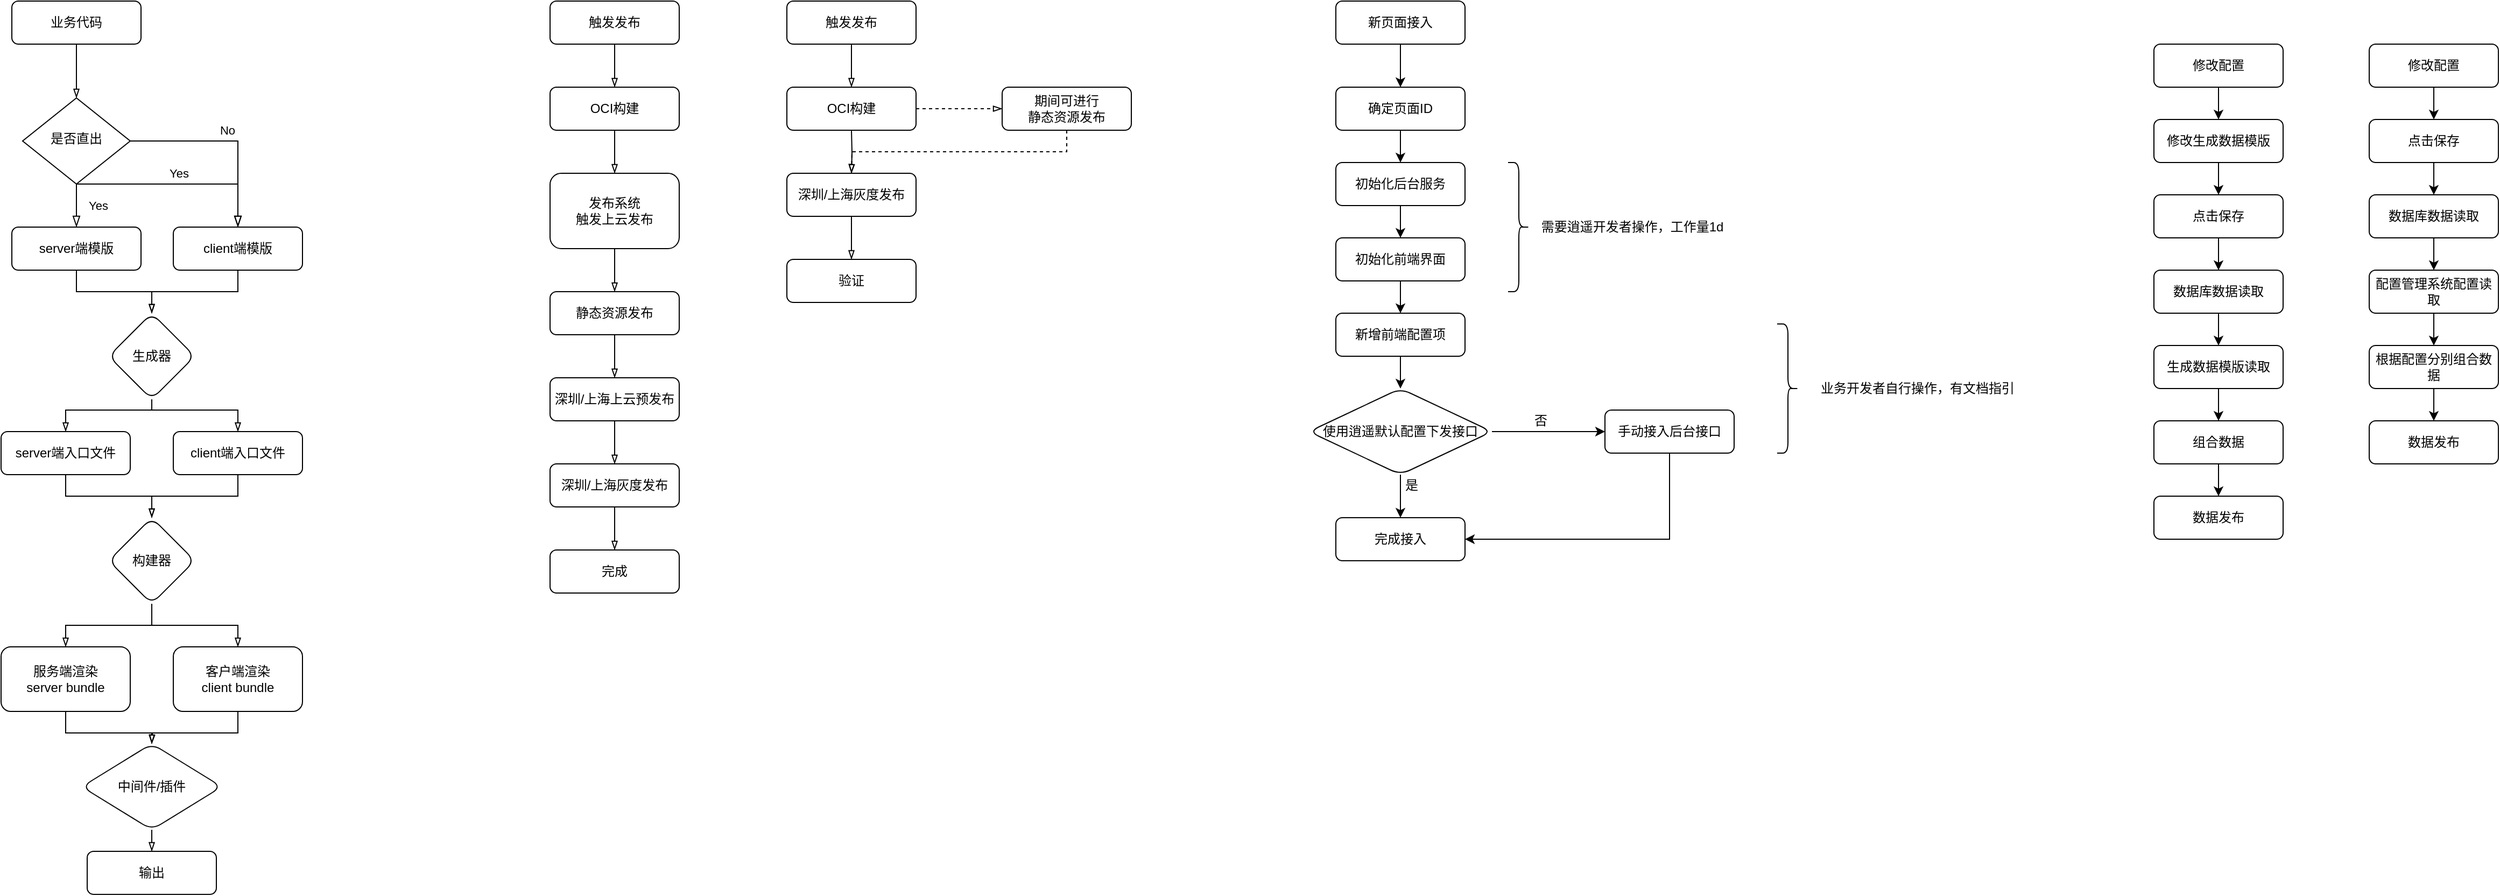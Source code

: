 <mxfile version="20.8.18" type="github">
  <diagram id="C5RBs43oDa-KdzZeNtuy" name="Page-1">
    <mxGraphModel dx="1242" dy="795" grid="1" gridSize="10" guides="1" tooltips="1" connect="1" arrows="1" fold="1" page="1" pageScale="1" pageWidth="827" pageHeight="1169" math="0" shadow="0">
      <root>
        <mxCell id="WIyWlLk6GJQsqaUBKTNV-0" />
        <mxCell id="WIyWlLk6GJQsqaUBKTNV-1" parent="WIyWlLk6GJQsqaUBKTNV-0" />
        <mxCell id="hp7awR136EcU53atFRj2-7" value="" style="edgeStyle=orthogonalEdgeStyle;rounded=0;orthogonalLoop=1;jettySize=auto;html=1;endArrow=blockThin;endFill=0;" parent="WIyWlLk6GJQsqaUBKTNV-1" source="WIyWlLk6GJQsqaUBKTNV-3" target="WIyWlLk6GJQsqaUBKTNV-6" edge="1">
          <mxGeometry relative="1" as="geometry" />
        </mxCell>
        <mxCell id="WIyWlLk6GJQsqaUBKTNV-3" value="业务代码" style="rounded=1;whiteSpace=wrap;html=1;fontSize=12;glass=0;strokeWidth=1;shadow=0;" parent="WIyWlLk6GJQsqaUBKTNV-1" vertex="1">
          <mxGeometry x="160" y="80" width="120" height="40" as="geometry" />
        </mxCell>
        <mxCell id="WIyWlLk6GJQsqaUBKTNV-4" value="Yes" style="rounded=0;html=1;jettySize=auto;orthogonalLoop=1;fontSize=11;endArrow=blockThin;endFill=0;endSize=8;strokeWidth=1;shadow=0;labelBackgroundColor=none;edgeStyle=orthogonalEdgeStyle;" parent="WIyWlLk6GJQsqaUBKTNV-1" source="WIyWlLk6GJQsqaUBKTNV-6" edge="1">
          <mxGeometry y="20" relative="1" as="geometry">
            <mxPoint as="offset" />
            <mxPoint x="220" y="290" as="targetPoint" />
          </mxGeometry>
        </mxCell>
        <mxCell id="WIyWlLk6GJQsqaUBKTNV-5" value="No" style="edgeStyle=orthogonalEdgeStyle;rounded=0;html=1;jettySize=auto;orthogonalLoop=1;fontSize=11;endArrow=blockThin;endFill=0;endSize=8;strokeWidth=1;shadow=0;labelBackgroundColor=none;" parent="WIyWlLk6GJQsqaUBKTNV-1" source="WIyWlLk6GJQsqaUBKTNV-6" target="WIyWlLk6GJQsqaUBKTNV-7" edge="1">
          <mxGeometry y="10" relative="1" as="geometry">
            <mxPoint as="offset" />
          </mxGeometry>
        </mxCell>
        <mxCell id="WIyWlLk6GJQsqaUBKTNV-6" value="是否直出" style="rhombus;whiteSpace=wrap;html=1;shadow=0;fontFamily=Helvetica;fontSize=12;align=center;strokeWidth=1;spacing=6;spacingTop=-4;" parent="WIyWlLk6GJQsqaUBKTNV-1" vertex="1">
          <mxGeometry x="170" y="170" width="100" height="80" as="geometry" />
        </mxCell>
        <mxCell id="hp7awR136EcU53atFRj2-22" style="edgeStyle=orthogonalEdgeStyle;rounded=0;orthogonalLoop=1;jettySize=auto;html=1;exitX=0.5;exitY=1;exitDx=0;exitDy=0;entryX=0.5;entryY=0;entryDx=0;entryDy=0;endArrow=blockThin;endFill=0;" parent="WIyWlLk6GJQsqaUBKTNV-1" source="WIyWlLk6GJQsqaUBKTNV-7" target="hp7awR136EcU53atFRj2-20" edge="1">
          <mxGeometry relative="1" as="geometry">
            <Array as="points">
              <mxPoint x="370" y="350" />
              <mxPoint x="290" y="350" />
            </Array>
          </mxGeometry>
        </mxCell>
        <mxCell id="WIyWlLk6GJQsqaUBKTNV-7" value="client端模版" style="rounded=1;whiteSpace=wrap;html=1;fontSize=12;glass=0;strokeWidth=1;shadow=0;" parent="WIyWlLk6GJQsqaUBKTNV-1" vertex="1">
          <mxGeometry x="310" y="290" width="120" height="40" as="geometry" />
        </mxCell>
        <mxCell id="hp7awR136EcU53atFRj2-21" value="" style="edgeStyle=orthogonalEdgeStyle;rounded=0;orthogonalLoop=1;jettySize=auto;html=1;endArrow=blockThin;endFill=0;" parent="WIyWlLk6GJQsqaUBKTNV-1" source="hp7awR136EcU53atFRj2-1" target="hp7awR136EcU53atFRj2-20" edge="1">
          <mxGeometry relative="1" as="geometry" />
        </mxCell>
        <mxCell id="hp7awR136EcU53atFRj2-1" value="server端模版" style="rounded=1;whiteSpace=wrap;html=1;fontSize=12;glass=0;strokeWidth=1;shadow=0;" parent="WIyWlLk6GJQsqaUBKTNV-1" vertex="1">
          <mxGeometry x="160" y="290" width="120" height="40" as="geometry" />
        </mxCell>
        <mxCell id="hp7awR136EcU53atFRj2-2" style="edgeStyle=orthogonalEdgeStyle;rounded=0;orthogonalLoop=1;jettySize=auto;html=1;exitX=0.5;exitY=1;exitDx=0;exitDy=0;" parent="WIyWlLk6GJQsqaUBKTNV-1" source="WIyWlLk6GJQsqaUBKTNV-6" target="WIyWlLk6GJQsqaUBKTNV-6" edge="1">
          <mxGeometry relative="1" as="geometry" />
        </mxCell>
        <mxCell id="hp7awR136EcU53atFRj2-4" value="Yes" style="edgeStyle=orthogonalEdgeStyle;rounded=0;html=1;jettySize=auto;orthogonalLoop=1;fontSize=11;endArrow=blockThin;endFill=0;endSize=8;strokeWidth=1;shadow=0;labelBackgroundColor=none;exitX=0.5;exitY=1;exitDx=0;exitDy=0;entryX=0.5;entryY=0;entryDx=0;entryDy=0;" parent="WIyWlLk6GJQsqaUBKTNV-1" source="WIyWlLk6GJQsqaUBKTNV-6" target="WIyWlLk6GJQsqaUBKTNV-7" edge="1">
          <mxGeometry y="10" relative="1" as="geometry">
            <mxPoint as="offset" />
            <mxPoint x="280" y="220" as="sourcePoint" />
            <mxPoint x="380" y="280" as="targetPoint" />
            <Array as="points">
              <mxPoint x="370" y="250" />
            </Array>
          </mxGeometry>
        </mxCell>
        <mxCell id="hp7awR136EcU53atFRj2-15" value="" style="edgeStyle=orthogonalEdgeStyle;rounded=0;orthogonalLoop=1;jettySize=auto;html=1;endArrow=blockThin;endFill=0;" parent="WIyWlLk6GJQsqaUBKTNV-1" source="hp7awR136EcU53atFRj2-8" edge="1">
          <mxGeometry x="0.5" y="30" relative="1" as="geometry">
            <mxPoint x="290" y="560" as="targetPoint" />
            <Array as="points">
              <mxPoint x="370" y="540" />
              <mxPoint x="290" y="540" />
            </Array>
            <mxPoint as="offset" />
          </mxGeometry>
        </mxCell>
        <mxCell id="hp7awR136EcU53atFRj2-8" value="client端入口文件" style="rounded=1;whiteSpace=wrap;html=1;fontSize=12;glass=0;strokeWidth=1;shadow=0;" parent="WIyWlLk6GJQsqaUBKTNV-1" vertex="1">
          <mxGeometry x="310" y="480" width="120" height="40" as="geometry" />
        </mxCell>
        <mxCell id="hp7awR136EcU53atFRj2-13" value="" style="edgeStyle=orthogonalEdgeStyle;rounded=0;orthogonalLoop=1;jettySize=auto;html=1;endArrow=blockThin;endFill=0;" parent="WIyWlLk6GJQsqaUBKTNV-1" source="hp7awR136EcU53atFRj2-10" target="hp7awR136EcU53atFRj2-12" edge="1">
          <mxGeometry relative="1" as="geometry" />
        </mxCell>
        <mxCell id="hp7awR136EcU53atFRj2-10" value="server端入口文件" style="rounded=1;whiteSpace=wrap;html=1;fontSize=12;glass=0;strokeWidth=1;shadow=0;" parent="WIyWlLk6GJQsqaUBKTNV-1" vertex="1">
          <mxGeometry x="150" y="480" width="120" height="40" as="geometry" />
        </mxCell>
        <mxCell id="hp7awR136EcU53atFRj2-17" value="" style="edgeStyle=orthogonalEdgeStyle;rounded=0;orthogonalLoop=1;jettySize=auto;html=1;endArrow=blockThin;endFill=0;" parent="WIyWlLk6GJQsqaUBKTNV-1" source="hp7awR136EcU53atFRj2-12" target="hp7awR136EcU53atFRj2-16" edge="1">
          <mxGeometry relative="1" as="geometry" />
        </mxCell>
        <mxCell id="hp7awR136EcU53atFRj2-19" style="edgeStyle=orthogonalEdgeStyle;rounded=0;orthogonalLoop=1;jettySize=auto;html=1;entryX=0.5;entryY=0;entryDx=0;entryDy=0;endArrow=blockThin;endFill=0;" parent="WIyWlLk6GJQsqaUBKTNV-1" source="hp7awR136EcU53atFRj2-12" target="hp7awR136EcU53atFRj2-18" edge="1">
          <mxGeometry relative="1" as="geometry" />
        </mxCell>
        <mxCell id="hp7awR136EcU53atFRj2-12" value="构建器" style="rhombus;whiteSpace=wrap;html=1;rounded=1;glass=0;strokeWidth=1;shadow=0;" parent="WIyWlLk6GJQsqaUBKTNV-1" vertex="1">
          <mxGeometry x="250" y="560" width="80" height="80" as="geometry" />
        </mxCell>
        <mxCell id="hp7awR136EcU53atFRj2-26" value="" style="edgeStyle=orthogonalEdgeStyle;rounded=0;orthogonalLoop=1;jettySize=auto;html=1;endArrow=blockThin;endFill=0;" parent="WIyWlLk6GJQsqaUBKTNV-1" source="hp7awR136EcU53atFRj2-16" target="hp7awR136EcU53atFRj2-25" edge="1">
          <mxGeometry relative="1" as="geometry" />
        </mxCell>
        <mxCell id="hp7awR136EcU53atFRj2-16" value="服务端渲染&lt;br&gt;server bundle" style="whiteSpace=wrap;html=1;rounded=1;glass=0;strokeWidth=1;shadow=0;" parent="WIyWlLk6GJQsqaUBKTNV-1" vertex="1">
          <mxGeometry x="150" y="680" width="120" height="60" as="geometry" />
        </mxCell>
        <mxCell id="hp7awR136EcU53atFRj2-27" style="edgeStyle=orthogonalEdgeStyle;rounded=0;orthogonalLoop=1;jettySize=auto;html=1;exitX=0.5;exitY=1;exitDx=0;exitDy=0;endArrow=blockThin;endFill=0;" parent="WIyWlLk6GJQsqaUBKTNV-1" source="hp7awR136EcU53atFRj2-18" edge="1">
          <mxGeometry relative="1" as="geometry">
            <mxPoint x="290" y="770" as="targetPoint" />
          </mxGeometry>
        </mxCell>
        <mxCell id="hp7awR136EcU53atFRj2-18" value="客户端渲染&lt;br&gt;client bundle" style="whiteSpace=wrap;html=1;rounded=1;glass=0;strokeWidth=1;shadow=0;" parent="WIyWlLk6GJQsqaUBKTNV-1" vertex="1">
          <mxGeometry x="310" y="680" width="120" height="60" as="geometry" />
        </mxCell>
        <mxCell id="hp7awR136EcU53atFRj2-23" style="edgeStyle=orthogonalEdgeStyle;rounded=0;orthogonalLoop=1;jettySize=auto;html=1;exitX=0.5;exitY=1;exitDx=0;exitDy=0;entryX=0.5;entryY=0;entryDx=0;entryDy=0;endArrow=blockThin;endFill=0;" parent="WIyWlLk6GJQsqaUBKTNV-1" source="hp7awR136EcU53atFRj2-20" target="hp7awR136EcU53atFRj2-10" edge="1">
          <mxGeometry relative="1" as="geometry">
            <Array as="points">
              <mxPoint x="290" y="460" />
              <mxPoint x="210" y="460" />
            </Array>
          </mxGeometry>
        </mxCell>
        <mxCell id="hp7awR136EcU53atFRj2-24" style="edgeStyle=orthogonalEdgeStyle;rounded=0;orthogonalLoop=1;jettySize=auto;html=1;exitX=0.5;exitY=1;exitDx=0;exitDy=0;entryX=0.5;entryY=0;entryDx=0;entryDy=0;endArrow=blockThin;endFill=0;" parent="WIyWlLk6GJQsqaUBKTNV-1" source="hp7awR136EcU53atFRj2-20" target="hp7awR136EcU53atFRj2-8" edge="1">
          <mxGeometry relative="1" as="geometry">
            <Array as="points">
              <mxPoint x="290" y="460" />
              <mxPoint x="370" y="460" />
            </Array>
          </mxGeometry>
        </mxCell>
        <mxCell id="hp7awR136EcU53atFRj2-20" value="生成器" style="rhombus;whiteSpace=wrap;html=1;rounded=1;glass=0;strokeWidth=1;shadow=0;" parent="WIyWlLk6GJQsqaUBKTNV-1" vertex="1">
          <mxGeometry x="250" y="370" width="80" height="80" as="geometry" />
        </mxCell>
        <mxCell id="hp7awR136EcU53atFRj2-29" style="edgeStyle=orthogonalEdgeStyle;rounded=0;orthogonalLoop=1;jettySize=auto;html=1;exitX=0.5;exitY=1;exitDx=0;exitDy=0;entryX=0.5;entryY=0;entryDx=0;entryDy=0;endArrow=blockThin;endFill=0;" parent="WIyWlLk6GJQsqaUBKTNV-1" source="hp7awR136EcU53atFRj2-25" target="hp7awR136EcU53atFRj2-28" edge="1">
          <mxGeometry relative="1" as="geometry" />
        </mxCell>
        <mxCell id="hp7awR136EcU53atFRj2-25" value="中间件/插件" style="rhombus;whiteSpace=wrap;html=1;rounded=1;glass=0;strokeWidth=1;shadow=0;" parent="WIyWlLk6GJQsqaUBKTNV-1" vertex="1">
          <mxGeometry x="225" y="770" width="130" height="80" as="geometry" />
        </mxCell>
        <mxCell id="hp7awR136EcU53atFRj2-28" value="输出" style="whiteSpace=wrap;html=1;rounded=1;glass=0;strokeWidth=1;shadow=0;" parent="WIyWlLk6GJQsqaUBKTNV-1" vertex="1">
          <mxGeometry x="230" y="870" width="120" height="40" as="geometry" />
        </mxCell>
        <mxCell id="hp7awR136EcU53atFRj2-33" value="" style="edgeStyle=orthogonalEdgeStyle;rounded=0;orthogonalLoop=1;jettySize=auto;html=1;endArrow=blockThin;endFill=0;" parent="WIyWlLk6GJQsqaUBKTNV-1" source="hp7awR136EcU53atFRj2-31" target="hp7awR136EcU53atFRj2-32" edge="1">
          <mxGeometry relative="1" as="geometry" />
        </mxCell>
        <mxCell id="hp7awR136EcU53atFRj2-31" value="触发发布" style="rounded=1;whiteSpace=wrap;html=1;fontSize=12;glass=0;strokeWidth=1;shadow=0;" parent="WIyWlLk6GJQsqaUBKTNV-1" vertex="1">
          <mxGeometry x="660" y="80" width="120" height="40" as="geometry" />
        </mxCell>
        <mxCell id="hp7awR136EcU53atFRj2-35" value="" style="edgeStyle=orthogonalEdgeStyle;rounded=0;orthogonalLoop=1;jettySize=auto;html=1;endArrow=blockThin;endFill=0;" parent="WIyWlLk6GJQsqaUBKTNV-1" source="hp7awR136EcU53atFRj2-32" target="hp7awR136EcU53atFRj2-34" edge="1">
          <mxGeometry relative="1" as="geometry" />
        </mxCell>
        <mxCell id="hp7awR136EcU53atFRj2-32" value="OCI构建" style="rounded=1;whiteSpace=wrap;html=1;fontSize=12;glass=0;strokeWidth=1;shadow=0;" parent="WIyWlLk6GJQsqaUBKTNV-1" vertex="1">
          <mxGeometry x="660" y="160" width="120" height="40" as="geometry" />
        </mxCell>
        <mxCell id="hp7awR136EcU53atFRj2-37" value="" style="edgeStyle=orthogonalEdgeStyle;rounded=0;orthogonalLoop=1;jettySize=auto;html=1;endArrow=blockThin;endFill=0;" parent="WIyWlLk6GJQsqaUBKTNV-1" source="hp7awR136EcU53atFRj2-34" edge="1">
          <mxGeometry relative="1" as="geometry">
            <mxPoint x="720" y="350" as="targetPoint" />
          </mxGeometry>
        </mxCell>
        <mxCell id="hp7awR136EcU53atFRj2-34" value="发布系统&lt;br&gt;触发上云发布" style="rounded=1;whiteSpace=wrap;html=1;fontSize=12;glass=0;strokeWidth=1;shadow=0;" parent="WIyWlLk6GJQsqaUBKTNV-1" vertex="1">
          <mxGeometry x="660" y="240" width="120" height="70" as="geometry" />
        </mxCell>
        <mxCell id="hp7awR136EcU53atFRj2-42" style="edgeStyle=orthogonalEdgeStyle;rounded=0;orthogonalLoop=1;jettySize=auto;html=1;exitX=0.5;exitY=1;exitDx=0;exitDy=0;entryX=0.5;entryY=0;entryDx=0;entryDy=0;endArrow=blockThin;endFill=0;" parent="WIyWlLk6GJQsqaUBKTNV-1" source="hp7awR136EcU53atFRj2-40" target="hp7awR136EcU53atFRj2-41" edge="1">
          <mxGeometry relative="1" as="geometry" />
        </mxCell>
        <mxCell id="hp7awR136EcU53atFRj2-40" value="静态资源发布" style="rounded=1;whiteSpace=wrap;html=1;fontSize=12;glass=0;strokeWidth=1;shadow=0;" parent="WIyWlLk6GJQsqaUBKTNV-1" vertex="1">
          <mxGeometry x="660" y="350" width="120" height="40" as="geometry" />
        </mxCell>
        <mxCell id="hp7awR136EcU53atFRj2-44" value="" style="edgeStyle=orthogonalEdgeStyle;rounded=0;orthogonalLoop=1;jettySize=auto;html=1;endArrow=blockThin;endFill=0;" parent="WIyWlLk6GJQsqaUBKTNV-1" source="hp7awR136EcU53atFRj2-41" target="hp7awR136EcU53atFRj2-43" edge="1">
          <mxGeometry relative="1" as="geometry" />
        </mxCell>
        <mxCell id="hp7awR136EcU53atFRj2-41" value="深圳/上海上云预发布" style="rounded=1;whiteSpace=wrap;html=1;fontSize=12;glass=0;strokeWidth=1;shadow=0;" parent="WIyWlLk6GJQsqaUBKTNV-1" vertex="1">
          <mxGeometry x="660" y="430" width="120" height="40" as="geometry" />
        </mxCell>
        <mxCell id="hp7awR136EcU53atFRj2-57" value="" style="edgeStyle=orthogonalEdgeStyle;rounded=0;orthogonalLoop=1;jettySize=auto;html=1;endArrow=blockThin;endFill=0;" parent="WIyWlLk6GJQsqaUBKTNV-1" source="hp7awR136EcU53atFRj2-43" target="hp7awR136EcU53atFRj2-56" edge="1">
          <mxGeometry relative="1" as="geometry" />
        </mxCell>
        <mxCell id="hp7awR136EcU53atFRj2-43" value="深圳/上海灰度发布" style="rounded=1;whiteSpace=wrap;html=1;fontSize=12;glass=0;strokeWidth=1;shadow=0;" parent="WIyWlLk6GJQsqaUBKTNV-1" vertex="1">
          <mxGeometry x="660" y="510" width="120" height="40" as="geometry" />
        </mxCell>
        <mxCell id="hp7awR136EcU53atFRj2-45" value="" style="edgeStyle=orthogonalEdgeStyle;rounded=0;orthogonalLoop=1;jettySize=auto;html=1;endArrow=blockThin;endFill=0;" parent="WIyWlLk6GJQsqaUBKTNV-1" source="hp7awR136EcU53atFRj2-46" target="hp7awR136EcU53atFRj2-48" edge="1">
          <mxGeometry relative="1" as="geometry" />
        </mxCell>
        <mxCell id="hp7awR136EcU53atFRj2-46" value="触发发布" style="rounded=1;whiteSpace=wrap;html=1;fontSize=12;glass=0;strokeWidth=1;shadow=0;" parent="WIyWlLk6GJQsqaUBKTNV-1" vertex="1">
          <mxGeometry x="880" y="80" width="120" height="40" as="geometry" />
        </mxCell>
        <mxCell id="hp7awR136EcU53atFRj2-61" value="" style="edgeStyle=orthogonalEdgeStyle;rounded=0;orthogonalLoop=1;jettySize=auto;html=1;endArrow=blockThin;endFill=0;dashed=1;" parent="WIyWlLk6GJQsqaUBKTNV-1" source="hp7awR136EcU53atFRj2-48" target="hp7awR136EcU53atFRj2-60" edge="1">
          <mxGeometry relative="1" as="geometry" />
        </mxCell>
        <mxCell id="hp7awR136EcU53atFRj2-48" value="OCI构建" style="rounded=1;whiteSpace=wrap;html=1;fontSize=12;glass=0;strokeWidth=1;shadow=0;" parent="WIyWlLk6GJQsqaUBKTNV-1" vertex="1">
          <mxGeometry x="880" y="160" width="120" height="40" as="geometry" />
        </mxCell>
        <mxCell id="hp7awR136EcU53atFRj2-51" style="edgeStyle=orthogonalEdgeStyle;rounded=0;orthogonalLoop=1;jettySize=auto;html=1;exitX=0.5;exitY=1;exitDx=0;exitDy=0;entryX=0.5;entryY=0;entryDx=0;entryDy=0;endArrow=blockThin;endFill=0;" parent="WIyWlLk6GJQsqaUBKTNV-1" target="hp7awR136EcU53atFRj2-54" edge="1">
          <mxGeometry relative="1" as="geometry">
            <mxPoint x="940" y="200" as="sourcePoint" />
          </mxGeometry>
        </mxCell>
        <mxCell id="hp7awR136EcU53atFRj2-53" value="" style="edgeStyle=orthogonalEdgeStyle;rounded=0;orthogonalLoop=1;jettySize=auto;html=1;endArrow=blockThin;endFill=0;" parent="WIyWlLk6GJQsqaUBKTNV-1" source="hp7awR136EcU53atFRj2-54" target="hp7awR136EcU53atFRj2-55" edge="1">
          <mxGeometry relative="1" as="geometry" />
        </mxCell>
        <mxCell id="hp7awR136EcU53atFRj2-54" value="深圳/上海灰度发布" style="rounded=1;whiteSpace=wrap;html=1;fontSize=12;glass=0;strokeWidth=1;shadow=0;" parent="WIyWlLk6GJQsqaUBKTNV-1" vertex="1">
          <mxGeometry x="880" y="240" width="120" height="40" as="geometry" />
        </mxCell>
        <mxCell id="hp7awR136EcU53atFRj2-55" value="验证" style="rounded=1;whiteSpace=wrap;html=1;fontSize=12;glass=0;strokeWidth=1;shadow=0;" parent="WIyWlLk6GJQsqaUBKTNV-1" vertex="1">
          <mxGeometry x="880" y="320" width="120" height="40" as="geometry" />
        </mxCell>
        <mxCell id="hp7awR136EcU53atFRj2-56" value="完成" style="rounded=1;whiteSpace=wrap;html=1;fontSize=12;glass=0;strokeWidth=1;shadow=0;" parent="WIyWlLk6GJQsqaUBKTNV-1" vertex="1">
          <mxGeometry x="660" y="590" width="120" height="40" as="geometry" />
        </mxCell>
        <mxCell id="hp7awR136EcU53atFRj2-62" style="edgeStyle=orthogonalEdgeStyle;rounded=0;orthogonalLoop=1;jettySize=auto;html=1;exitX=0.5;exitY=1;exitDx=0;exitDy=0;endArrow=blockThin;endFill=0;dashed=1;" parent="WIyWlLk6GJQsqaUBKTNV-1" source="hp7awR136EcU53atFRj2-60" edge="1">
          <mxGeometry relative="1" as="geometry">
            <mxPoint x="940" y="240" as="targetPoint" />
          </mxGeometry>
        </mxCell>
        <mxCell id="hp7awR136EcU53atFRj2-60" value="期间可进行&lt;br&gt;静态资源发布" style="rounded=1;whiteSpace=wrap;html=1;fontSize=12;glass=0;strokeWidth=1;shadow=0;" parent="WIyWlLk6GJQsqaUBKTNV-1" vertex="1">
          <mxGeometry x="1080" y="160" width="120" height="40" as="geometry" />
        </mxCell>
        <mxCell id="WOxzetxR-zfh82D_1tsL-2" style="edgeStyle=orthogonalEdgeStyle;rounded=0;orthogonalLoop=1;jettySize=auto;html=1;exitX=0.5;exitY=1;exitDx=0;exitDy=0;entryX=0.5;entryY=0;entryDx=0;entryDy=0;" edge="1" parent="WIyWlLk6GJQsqaUBKTNV-1" source="WOxzetxR-zfh82D_1tsL-0" target="WOxzetxR-zfh82D_1tsL-1">
          <mxGeometry relative="1" as="geometry" />
        </mxCell>
        <mxCell id="WOxzetxR-zfh82D_1tsL-0" value="新页面接入" style="rounded=1;whiteSpace=wrap;html=1;fontSize=12;glass=0;strokeWidth=1;shadow=0;" vertex="1" parent="WIyWlLk6GJQsqaUBKTNV-1">
          <mxGeometry x="1390" y="80" width="120" height="40" as="geometry" />
        </mxCell>
        <mxCell id="WOxzetxR-zfh82D_1tsL-4" value="" style="edgeStyle=orthogonalEdgeStyle;rounded=0;orthogonalLoop=1;jettySize=auto;html=1;" edge="1" parent="WIyWlLk6GJQsqaUBKTNV-1" source="WOxzetxR-zfh82D_1tsL-1" target="WOxzetxR-zfh82D_1tsL-3">
          <mxGeometry relative="1" as="geometry" />
        </mxCell>
        <mxCell id="WOxzetxR-zfh82D_1tsL-1" value="确定页面ID" style="rounded=1;whiteSpace=wrap;html=1;fontSize=12;glass=0;strokeWidth=1;shadow=0;" vertex="1" parent="WIyWlLk6GJQsqaUBKTNV-1">
          <mxGeometry x="1390" y="160" width="120" height="40" as="geometry" />
        </mxCell>
        <mxCell id="WOxzetxR-zfh82D_1tsL-6" value="" style="edgeStyle=orthogonalEdgeStyle;rounded=0;orthogonalLoop=1;jettySize=auto;html=1;" edge="1" parent="WIyWlLk6GJQsqaUBKTNV-1" source="WOxzetxR-zfh82D_1tsL-3" target="WOxzetxR-zfh82D_1tsL-5">
          <mxGeometry relative="1" as="geometry" />
        </mxCell>
        <mxCell id="WOxzetxR-zfh82D_1tsL-3" value="初始化后台服务" style="rounded=1;whiteSpace=wrap;html=1;fontSize=12;glass=0;strokeWidth=1;shadow=0;" vertex="1" parent="WIyWlLk6GJQsqaUBKTNV-1">
          <mxGeometry x="1390" y="230" width="120" height="40" as="geometry" />
        </mxCell>
        <mxCell id="WOxzetxR-zfh82D_1tsL-8" value="" style="edgeStyle=orthogonalEdgeStyle;rounded=0;orthogonalLoop=1;jettySize=auto;html=1;" edge="1" parent="WIyWlLk6GJQsqaUBKTNV-1" source="WOxzetxR-zfh82D_1tsL-5" target="WOxzetxR-zfh82D_1tsL-7">
          <mxGeometry relative="1" as="geometry" />
        </mxCell>
        <mxCell id="WOxzetxR-zfh82D_1tsL-5" value="初始化前端界面" style="rounded=1;whiteSpace=wrap;html=1;fontSize=12;glass=0;strokeWidth=1;shadow=0;" vertex="1" parent="WIyWlLk6GJQsqaUBKTNV-1">
          <mxGeometry x="1390" y="300" width="120" height="40" as="geometry" />
        </mxCell>
        <mxCell id="WOxzetxR-zfh82D_1tsL-12" style="edgeStyle=orthogonalEdgeStyle;rounded=0;orthogonalLoop=1;jettySize=auto;html=1;exitX=0.5;exitY=1;exitDx=0;exitDy=0;entryX=0.5;entryY=0;entryDx=0;entryDy=0;" edge="1" parent="WIyWlLk6GJQsqaUBKTNV-1" source="WOxzetxR-zfh82D_1tsL-7" target="WOxzetxR-zfh82D_1tsL-11">
          <mxGeometry relative="1" as="geometry" />
        </mxCell>
        <mxCell id="WOxzetxR-zfh82D_1tsL-7" value="新增前端配置项" style="rounded=1;whiteSpace=wrap;html=1;fontSize=12;glass=0;strokeWidth=1;shadow=0;" vertex="1" parent="WIyWlLk6GJQsqaUBKTNV-1">
          <mxGeometry x="1390" y="370" width="120" height="40" as="geometry" />
        </mxCell>
        <mxCell id="WOxzetxR-zfh82D_1tsL-14" value="" style="edgeStyle=orthogonalEdgeStyle;rounded=0;orthogonalLoop=1;jettySize=auto;html=1;" edge="1" parent="WIyWlLk6GJQsqaUBKTNV-1" source="WOxzetxR-zfh82D_1tsL-11">
          <mxGeometry relative="1" as="geometry">
            <mxPoint x="1640" y="480" as="targetPoint" />
          </mxGeometry>
        </mxCell>
        <mxCell id="WOxzetxR-zfh82D_1tsL-16" value="" style="edgeStyle=orthogonalEdgeStyle;rounded=0;orthogonalLoop=1;jettySize=auto;html=1;" edge="1" parent="WIyWlLk6GJQsqaUBKTNV-1" source="WOxzetxR-zfh82D_1tsL-11">
          <mxGeometry relative="1" as="geometry">
            <mxPoint x="1450" y="560" as="targetPoint" />
          </mxGeometry>
        </mxCell>
        <mxCell id="WOxzetxR-zfh82D_1tsL-11" value="使用逍遥默认配置下发接口" style="rhombus;whiteSpace=wrap;html=1;rounded=1;glass=0;strokeWidth=1;shadow=0;" vertex="1" parent="WIyWlLk6GJQsqaUBKTNV-1">
          <mxGeometry x="1365" y="440" width="170" height="80" as="geometry" />
        </mxCell>
        <mxCell id="WOxzetxR-zfh82D_1tsL-17" value="是" style="text;html=1;align=center;verticalAlign=middle;resizable=0;points=[];autosize=1;strokeColor=none;fillColor=none;" vertex="1" parent="WIyWlLk6GJQsqaUBKTNV-1">
          <mxGeometry x="1440" y="515" width="40" height="30" as="geometry" />
        </mxCell>
        <mxCell id="WOxzetxR-zfh82D_1tsL-18" value="完成接入" style="rounded=1;whiteSpace=wrap;html=1;fontSize=12;glass=0;strokeWidth=1;shadow=0;" vertex="1" parent="WIyWlLk6GJQsqaUBKTNV-1">
          <mxGeometry x="1390" y="560" width="120" height="40" as="geometry" />
        </mxCell>
        <mxCell id="WOxzetxR-zfh82D_1tsL-21" style="edgeStyle=orthogonalEdgeStyle;rounded=0;orthogonalLoop=1;jettySize=auto;html=1;exitX=0.5;exitY=1;exitDx=0;exitDy=0;entryX=1;entryY=0.5;entryDx=0;entryDy=0;" edge="1" parent="WIyWlLk6GJQsqaUBKTNV-1" source="WOxzetxR-zfh82D_1tsL-19" target="WOxzetxR-zfh82D_1tsL-18">
          <mxGeometry relative="1" as="geometry" />
        </mxCell>
        <mxCell id="WOxzetxR-zfh82D_1tsL-19" value="手动接入后台接口" style="rounded=1;whiteSpace=wrap;html=1;fontSize=12;glass=0;strokeWidth=1;shadow=0;" vertex="1" parent="WIyWlLk6GJQsqaUBKTNV-1">
          <mxGeometry x="1640" y="460" width="120" height="40" as="geometry" />
        </mxCell>
        <mxCell id="WOxzetxR-zfh82D_1tsL-20" value="否" style="text;html=1;align=center;verticalAlign=middle;resizable=0;points=[];autosize=1;strokeColor=none;fillColor=none;" vertex="1" parent="WIyWlLk6GJQsqaUBKTNV-1">
          <mxGeometry x="1560" y="455" width="40" height="30" as="geometry" />
        </mxCell>
        <mxCell id="WOxzetxR-zfh82D_1tsL-22" value="" style="shape=curlyBracket;whiteSpace=wrap;html=1;rounded=1;flipH=1;labelPosition=right;verticalLabelPosition=middle;align=left;verticalAlign=middle;" vertex="1" parent="WIyWlLk6GJQsqaUBKTNV-1">
          <mxGeometry x="1550" y="230" width="20" height="120" as="geometry" />
        </mxCell>
        <mxCell id="WOxzetxR-zfh82D_1tsL-23" value="需要逍遥开发者操作，工作量1d" style="text;html=1;align=center;verticalAlign=middle;resizable=0;points=[];autosize=1;strokeColor=none;fillColor=none;" vertex="1" parent="WIyWlLk6GJQsqaUBKTNV-1">
          <mxGeometry x="1570" y="275" width="190" height="30" as="geometry" />
        </mxCell>
        <mxCell id="WOxzetxR-zfh82D_1tsL-24" value="" style="shape=curlyBracket;whiteSpace=wrap;html=1;rounded=1;flipH=1;labelPosition=right;verticalLabelPosition=middle;align=left;verticalAlign=middle;" vertex="1" parent="WIyWlLk6GJQsqaUBKTNV-1">
          <mxGeometry x="1800" y="380" width="20" height="120" as="geometry" />
        </mxCell>
        <mxCell id="WOxzetxR-zfh82D_1tsL-25" value="业务开发者自行操作，有文档指引" style="text;html=1;align=center;verticalAlign=middle;resizable=0;points=[];autosize=1;strokeColor=none;fillColor=none;" vertex="1" parent="WIyWlLk6GJQsqaUBKTNV-1">
          <mxGeometry x="1830" y="425" width="200" height="30" as="geometry" />
        </mxCell>
        <mxCell id="WOxzetxR-zfh82D_1tsL-28" style="edgeStyle=orthogonalEdgeStyle;rounded=0;orthogonalLoop=1;jettySize=auto;html=1;exitX=0.5;exitY=1;exitDx=0;exitDy=0;entryX=0.5;entryY=0;entryDx=0;entryDy=0;" edge="1" parent="WIyWlLk6GJQsqaUBKTNV-1" source="WOxzetxR-zfh82D_1tsL-26" target="WOxzetxR-zfh82D_1tsL-27">
          <mxGeometry relative="1" as="geometry" />
        </mxCell>
        <mxCell id="WOxzetxR-zfh82D_1tsL-26" value="点击保存" style="rounded=1;whiteSpace=wrap;html=1;fontSize=12;glass=0;strokeWidth=1;shadow=0;" vertex="1" parent="WIyWlLk6GJQsqaUBKTNV-1">
          <mxGeometry x="2150" y="260" width="120" height="40" as="geometry" />
        </mxCell>
        <mxCell id="WOxzetxR-zfh82D_1tsL-29" style="edgeStyle=orthogonalEdgeStyle;rounded=0;orthogonalLoop=1;jettySize=auto;html=1;exitX=0.5;exitY=1;exitDx=0;exitDy=0;entryX=0.5;entryY=0;entryDx=0;entryDy=0;" edge="1" parent="WIyWlLk6GJQsqaUBKTNV-1" source="WOxzetxR-zfh82D_1tsL-27" target="WOxzetxR-zfh82D_1tsL-30">
          <mxGeometry relative="1" as="geometry">
            <mxPoint x="2210" y="400" as="targetPoint" />
          </mxGeometry>
        </mxCell>
        <mxCell id="WOxzetxR-zfh82D_1tsL-27" value="数据库数据读取" style="rounded=1;whiteSpace=wrap;html=1;fontSize=12;glass=0;strokeWidth=1;shadow=0;" vertex="1" parent="WIyWlLk6GJQsqaUBKTNV-1">
          <mxGeometry x="2150" y="330" width="120" height="40" as="geometry" />
        </mxCell>
        <mxCell id="WOxzetxR-zfh82D_1tsL-36" value="" style="edgeStyle=orthogonalEdgeStyle;rounded=0;orthogonalLoop=1;jettySize=auto;html=1;" edge="1" parent="WIyWlLk6GJQsqaUBKTNV-1" source="WOxzetxR-zfh82D_1tsL-30" target="WOxzetxR-zfh82D_1tsL-35">
          <mxGeometry relative="1" as="geometry" />
        </mxCell>
        <mxCell id="WOxzetxR-zfh82D_1tsL-30" value="生成数据模版读取" style="rounded=1;whiteSpace=wrap;html=1;fontSize=12;glass=0;strokeWidth=1;shadow=0;" vertex="1" parent="WIyWlLk6GJQsqaUBKTNV-1">
          <mxGeometry x="2150" y="400" width="120" height="40" as="geometry" />
        </mxCell>
        <mxCell id="WOxzetxR-zfh82D_1tsL-33" style="edgeStyle=orthogonalEdgeStyle;rounded=0;orthogonalLoop=1;jettySize=auto;html=1;exitX=0.5;exitY=1;exitDx=0;exitDy=0;entryX=0.5;entryY=0;entryDx=0;entryDy=0;" edge="1" parent="WIyWlLk6GJQsqaUBKTNV-1" source="WOxzetxR-zfh82D_1tsL-31" target="WOxzetxR-zfh82D_1tsL-32">
          <mxGeometry relative="1" as="geometry" />
        </mxCell>
        <mxCell id="WOxzetxR-zfh82D_1tsL-31" value="修改配置" style="rounded=1;whiteSpace=wrap;html=1;fontSize=12;glass=0;strokeWidth=1;shadow=0;" vertex="1" parent="WIyWlLk6GJQsqaUBKTNV-1">
          <mxGeometry x="2150" y="120" width="120" height="40" as="geometry" />
        </mxCell>
        <mxCell id="WOxzetxR-zfh82D_1tsL-34" style="edgeStyle=orthogonalEdgeStyle;rounded=0;orthogonalLoop=1;jettySize=auto;html=1;exitX=0.5;exitY=1;exitDx=0;exitDy=0;entryX=0.5;entryY=0;entryDx=0;entryDy=0;" edge="1" parent="WIyWlLk6GJQsqaUBKTNV-1" source="WOxzetxR-zfh82D_1tsL-32" target="WOxzetxR-zfh82D_1tsL-26">
          <mxGeometry relative="1" as="geometry" />
        </mxCell>
        <mxCell id="WOxzetxR-zfh82D_1tsL-32" value="修改生成数据模版" style="rounded=1;whiteSpace=wrap;html=1;fontSize=12;glass=0;strokeWidth=1;shadow=0;" vertex="1" parent="WIyWlLk6GJQsqaUBKTNV-1">
          <mxGeometry x="2150" y="190" width="120" height="40" as="geometry" />
        </mxCell>
        <mxCell id="WOxzetxR-zfh82D_1tsL-38" value="" style="edgeStyle=orthogonalEdgeStyle;rounded=0;orthogonalLoop=1;jettySize=auto;html=1;" edge="1" parent="WIyWlLk6GJQsqaUBKTNV-1" source="WOxzetxR-zfh82D_1tsL-35" target="WOxzetxR-zfh82D_1tsL-37">
          <mxGeometry relative="1" as="geometry" />
        </mxCell>
        <mxCell id="WOxzetxR-zfh82D_1tsL-35" value="组合数据" style="rounded=1;whiteSpace=wrap;html=1;fontSize=12;glass=0;strokeWidth=1;shadow=0;" vertex="1" parent="WIyWlLk6GJQsqaUBKTNV-1">
          <mxGeometry x="2150" y="470" width="120" height="40" as="geometry" />
        </mxCell>
        <mxCell id="WOxzetxR-zfh82D_1tsL-37" value="数据发布" style="rounded=1;whiteSpace=wrap;html=1;fontSize=12;glass=0;strokeWidth=1;shadow=0;" vertex="1" parent="WIyWlLk6GJQsqaUBKTNV-1">
          <mxGeometry x="2150" y="540" width="120" height="40" as="geometry" />
        </mxCell>
        <mxCell id="WOxzetxR-zfh82D_1tsL-39" style="edgeStyle=orthogonalEdgeStyle;rounded=0;orthogonalLoop=1;jettySize=auto;html=1;exitX=0.5;exitY=1;exitDx=0;exitDy=0;entryX=0.5;entryY=0;entryDx=0;entryDy=0;" edge="1" parent="WIyWlLk6GJQsqaUBKTNV-1" source="WOxzetxR-zfh82D_1tsL-48" target="WOxzetxR-zfh82D_1tsL-42">
          <mxGeometry relative="1" as="geometry">
            <mxPoint x="2410" y="300" as="sourcePoint" />
          </mxGeometry>
        </mxCell>
        <mxCell id="WOxzetxR-zfh82D_1tsL-41" style="edgeStyle=orthogonalEdgeStyle;rounded=0;orthogonalLoop=1;jettySize=auto;html=1;exitX=0.5;exitY=1;exitDx=0;exitDy=0;entryX=0.5;entryY=0;entryDx=0;entryDy=0;" edge="1" parent="WIyWlLk6GJQsqaUBKTNV-1" source="WOxzetxR-zfh82D_1tsL-42" target="WOxzetxR-zfh82D_1tsL-44">
          <mxGeometry relative="1" as="geometry">
            <mxPoint x="2410" y="400" as="targetPoint" />
          </mxGeometry>
        </mxCell>
        <mxCell id="WOxzetxR-zfh82D_1tsL-42" value="数据库数据读取" style="rounded=1;whiteSpace=wrap;html=1;fontSize=12;glass=0;strokeWidth=1;shadow=0;" vertex="1" parent="WIyWlLk6GJQsqaUBKTNV-1">
          <mxGeometry x="2350" y="260" width="120" height="40" as="geometry" />
        </mxCell>
        <mxCell id="WOxzetxR-zfh82D_1tsL-43" value="" style="edgeStyle=orthogonalEdgeStyle;rounded=0;orthogonalLoop=1;jettySize=auto;html=1;" edge="1" parent="WIyWlLk6GJQsqaUBKTNV-1" source="WOxzetxR-zfh82D_1tsL-44" target="WOxzetxR-zfh82D_1tsL-50">
          <mxGeometry relative="1" as="geometry" />
        </mxCell>
        <mxCell id="WOxzetxR-zfh82D_1tsL-44" value="配置管理系统配置读取" style="rounded=1;whiteSpace=wrap;html=1;fontSize=12;glass=0;strokeWidth=1;shadow=0;" vertex="1" parent="WIyWlLk6GJQsqaUBKTNV-1">
          <mxGeometry x="2350" y="330" width="120" height="40" as="geometry" />
        </mxCell>
        <mxCell id="WOxzetxR-zfh82D_1tsL-45" style="edgeStyle=orthogonalEdgeStyle;rounded=0;orthogonalLoop=1;jettySize=auto;html=1;exitX=0.5;exitY=1;exitDx=0;exitDy=0;entryX=0.5;entryY=0;entryDx=0;entryDy=0;" edge="1" parent="WIyWlLk6GJQsqaUBKTNV-1" source="WOxzetxR-zfh82D_1tsL-46" target="WOxzetxR-zfh82D_1tsL-48">
          <mxGeometry relative="1" as="geometry" />
        </mxCell>
        <mxCell id="WOxzetxR-zfh82D_1tsL-46" value="修改配置" style="rounded=1;whiteSpace=wrap;html=1;fontSize=12;glass=0;strokeWidth=1;shadow=0;" vertex="1" parent="WIyWlLk6GJQsqaUBKTNV-1">
          <mxGeometry x="2350" y="120" width="120" height="40" as="geometry" />
        </mxCell>
        <mxCell id="WOxzetxR-zfh82D_1tsL-48" value="点击保存" style="rounded=1;whiteSpace=wrap;html=1;fontSize=12;glass=0;strokeWidth=1;shadow=0;" vertex="1" parent="WIyWlLk6GJQsqaUBKTNV-1">
          <mxGeometry x="2350" y="190" width="120" height="40" as="geometry" />
        </mxCell>
        <mxCell id="WOxzetxR-zfh82D_1tsL-49" value="" style="edgeStyle=orthogonalEdgeStyle;rounded=0;orthogonalLoop=1;jettySize=auto;html=1;" edge="1" parent="WIyWlLk6GJQsqaUBKTNV-1" source="WOxzetxR-zfh82D_1tsL-50" target="WOxzetxR-zfh82D_1tsL-51">
          <mxGeometry relative="1" as="geometry" />
        </mxCell>
        <mxCell id="WOxzetxR-zfh82D_1tsL-50" value="根据配置分别组合数据" style="rounded=1;whiteSpace=wrap;html=1;fontSize=12;glass=0;strokeWidth=1;shadow=0;" vertex="1" parent="WIyWlLk6GJQsqaUBKTNV-1">
          <mxGeometry x="2350" y="400" width="120" height="40" as="geometry" />
        </mxCell>
        <mxCell id="WOxzetxR-zfh82D_1tsL-51" value="数据发布" style="rounded=1;whiteSpace=wrap;html=1;fontSize=12;glass=0;strokeWidth=1;shadow=0;" vertex="1" parent="WIyWlLk6GJQsqaUBKTNV-1">
          <mxGeometry x="2350" y="470" width="120" height="40" as="geometry" />
        </mxCell>
      </root>
    </mxGraphModel>
  </diagram>
</mxfile>
